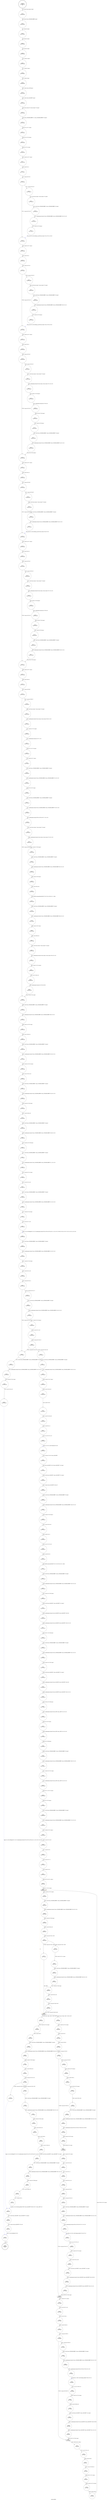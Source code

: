 digraph process_polyline {
label="process_polyline"
40689 [label="N40689\n(rp:56, ep:0)\nexit", shape="doublecircle"]
40690 [label="N40690\n(rp:294, ep:294)\nentry", shape="doublecircle"]
40690 -> 40692 [label="%5 = alloca %struct.stream*, align 8"]
40692 [label="N40692\n(rp:293, ep:293)", shape="circle"]
40692 -> 40693 [label="%6 = alloca %struct._POLYLINE_ORDER*, align 8"]
40693 [label="N40693\n(rp:292, ep:292)", shape="circle"]
40693 -> 40694 [label="%7 = alloca i32, align 4"]
40694 [label="N40694\n(rp:291, ep:291)", shape="circle"]
40694 -> 40695 [label="%8 = alloca i32, align 4"]
40695 [label="N40695\n(rp:290, ep:290)", shape="circle"]
40695 -> 40696 [label="%9 = alloca i32, align 4"]
40696 [label="N40696\n(rp:289, ep:289)", shape="circle"]
40696 -> 40697 [label="%10 = alloca i32, align 4"]
40697 [label="N40697\n(rp:288, ep:288)", shape="circle"]
40697 -> 40698 [label="%11 = alloca i32, align 4"]
40698 [label="N40698\n(rp:287, ep:287)", shape="circle"]
40698 -> 40699 [label="%12 = alloca i8, align 1"]
40699 [label="N40699\n(rp:286, ep:286)", shape="circle"]
40699 -> 40700 [label="%13 = alloca %struct._PEN, align 4"]
40700 [label="N40700\n(rp:285, ep:285)", shape="circle"]
40700 -> 40701 [label="%14 = alloca %struct._RD_POINT*, align 8"]
40701 [label="N40701\n(rp:284, ep:284)", shape="circle"]
40701 -> 40703 [label="store %struct.stream* %0, %struct.stream** %5, align 8"]
40703 [label="N40703\n(rp:283, ep:283)", shape="circle"]
40703 -> 40705 [label="store %struct._POLYLINE_ORDER* %1, %struct._POLYLINE_ORDER** %6, align 8"]
40705 [label="N40705\n(rp:282, ep:282)", shape="circle"]
40705 -> 40707 [label="store i32 %2, i32* %7, align 4"]
40707 [label="N40707\n(rp:281, ep:281)", shape="circle"]
40707 -> 40713 [label="store i32 %3, i32* %8, align 4"]
40713 [label="N40713\n(rp:280, ep:280)", shape="circle"]
40713 -> 40716 [label="store i8 0, i8* %12, align 1"]
40716 [label="N40716\n(rp:279, ep:279)", shape="circle"]
40716 -> 40717 [label="%15 = load i32, i32* %7, align 4"]
40717 [label="N40717\n(rp:278, ep:278)", shape="circle"]
40717 -> 40718 [label="%16 = and i32 %15, 1"]
40718 [label="N40718\n(rp:277, ep:277)", shape="circle"]
40718 -> 40719 [label="%17 = icmp ne i32 %16, 0"]
40719 [label="N40719\n(rp:276, ep:276)", shape="circle"]
40719 -> 41010 [label="[%17 = icmp ne i32 %16, 0]"]
40719 -> 40726 [label="[!(%17 = icmp ne i32 %16, 0)]"]
40721 [label="N40721\n(rp:274, ep:274)", shape="circle"]
40721 -> 40722 [label="%20 = load %struct._POLYLINE_ORDER*, %struct._POLYLINE_ORDER** %6, align 8"]
40722 [label="N40722\n(rp:273, ep:273)", shape="circle"]
40722 -> 40723 [label="%21 = getelementptr inbounds %struct._POLYLINE_ORDER, %struct._POLYLINE_ORDER* %20, i32 0, i32 0"]
40723 [label="N40723\n(rp:272, ep:272)", shape="circle"]
40723 -> 40724 [label="%22 = load i32, i32* %8, align 4"]
40724 [label="N40724\n(rp:271, ep:271)", shape="circle"]
40724 -> 40726 [label="rdp_in_coord --@-- call void @rdp_in_coord(%struct.stream* %19, i16* %21, i32 %22)", style="dashed", color="blue"]
40726 [label="N40726\n(rp:270, ep:270)", shape="circle"]
40726 -> 40727 [label="%24 = load i32, i32* %7, align 4"]
40727 [label="N40727\n(rp:269, ep:269)", shape="circle"]
40727 -> 40728 [label="%25 = and i32 %24, 2"]
40728 [label="N40728\n(rp:268, ep:268)", shape="circle"]
40728 -> 40729 [label="%26 = icmp ne i32 %25, 0"]
40729 [label="N40729\n(rp:267, ep:267)", shape="circle"]
40729 -> 41012 [label="[%26 = icmp ne i32 %25, 0]"]
40729 -> 40736 [label="[!(%26 = icmp ne i32 %25, 0)]"]
40731 [label="N40731\n(rp:265, ep:265)", shape="circle"]
40731 -> 40732 [label="%29 = load %struct._POLYLINE_ORDER*, %struct._POLYLINE_ORDER** %6, align 8"]
40732 [label="N40732\n(rp:264, ep:264)", shape="circle"]
40732 -> 40733 [label="%30 = getelementptr inbounds %struct._POLYLINE_ORDER, %struct._POLYLINE_ORDER* %29, i32 0, i32 1"]
40733 [label="N40733\n(rp:263, ep:263)", shape="circle"]
40733 -> 40734 [label="%31 = load i32, i32* %8, align 4"]
40734 [label="N40734\n(rp:262, ep:262)", shape="circle"]
40734 -> 40736 [label="rdp_in_coord --@-- call void @rdp_in_coord(%struct.stream* %28, i16* %30, i32 %31)", style="dashed", color="blue"]
40736 [label="N40736\n(rp:261, ep:261)", shape="circle"]
40736 -> 40737 [label="%33 = load i32, i32* %7, align 4"]
40737 [label="N40737\n(rp:260, ep:260)", shape="circle"]
40737 -> 40738 [label="%34 = and i32 %33, 4"]
40738 [label="N40738\n(rp:259, ep:259)", shape="circle"]
40738 -> 40739 [label="%35 = icmp ne i32 %34, 0"]
40739 [label="N40739\n(rp:258, ep:258)", shape="circle"]
40739 -> 41014 [label="[%35 = icmp ne i32 %34, 0]"]
40739 -> 40750 [label="[!(%35 = icmp ne i32 %34, 0)]"]
40741 [label="N40741\n(rp:256, ep:256)", shape="circle"]
40741 -> 40742 [label="%38 = getelementptr inbounds %struct.stream, %struct.stream* %37, i32 0, i32 0"]
40742 [label="N40742\n(rp:255, ep:255)", shape="circle"]
40742 -> 40743 [label="%39 = load i8*, i8** %38, align 8"]
40743 [label="N40743\n(rp:254, ep:254)", shape="circle"]
40743 -> 40744 [label="%40 = getelementptr inbounds i8, i8* %39, i32 1"]
40744 [label="N40744\n(rp:253, ep:253)", shape="circle"]
40744 -> 40745 [label="store i8* %40, i8** %38, align 8"]
40745 [label="N40745\n(rp:252, ep:252)", shape="circle"]
40745 -> 40746 [label="%41 = load i8, i8* %39, align 1"]
40746 [label="N40746\n(rp:251, ep:251)", shape="circle"]
40746 -> 40747 [label="%42 = load %struct._POLYLINE_ORDER*, %struct._POLYLINE_ORDER** %6, align 8"]
40747 [label="N40747\n(rp:250, ep:250)", shape="circle"]
40747 -> 40748 [label="%43 = getelementptr inbounds %struct._POLYLINE_ORDER, %struct._POLYLINE_ORDER* %42, i32 0, i32 2"]
40748 [label="N40748\n(rp:249, ep:249)", shape="circle"]
40748 -> 40750 [label="store i8 %41, i8* %43, align 4"]
40750 [label="N40750\n(rp:248, ep:248)", shape="circle"]
40750 -> 40751 [label="%45 = load i32, i32* %7, align 4"]
40751 [label="N40751\n(rp:247, ep:247)", shape="circle"]
40751 -> 40752 [label="%46 = and i32 %45, 16"]
40752 [label="N40752\n(rp:246, ep:246)", shape="circle"]
40752 -> 40753 [label="%47 = icmp ne i32 %46, 0"]
40753 [label="N40753\n(rp:245, ep:245)", shape="circle"]
40753 -> 41016 [label="[%47 = icmp ne i32 %46, 0]"]
40753 -> 40759 [label="[!(%47 = icmp ne i32 %46, 0)]"]
40755 [label="N40755\n(rp:243, ep:243)", shape="circle"]
40755 -> 40756 [label="%50 = load %struct._POLYLINE_ORDER*, %struct._POLYLINE_ORDER** %6, align 8"]
40756 [label="N40756\n(rp:242, ep:242)", shape="circle"]
40756 -> 40757 [label="%51 = getelementptr inbounds %struct._POLYLINE_ORDER, %struct._POLYLINE_ORDER* %50, i32 0, i32 3"]
40757 [label="N40757\n(rp:241, ep:241)", shape="circle"]
40757 -> 40759 [label="rdp_in_colour --@-- call void @rdp_in_colour(%struct.stream* %49, i32* %51)", style="dashed", color="blue"]
40759 [label="N40759\n(rp:240, ep:240)", shape="circle"]
40759 -> 40760 [label="%53 = load i32, i32* %7, align 4"]
40760 [label="N40760\n(rp:239, ep:239)", shape="circle"]
40760 -> 40761 [label="%54 = and i32 %53, 32"]
40761 [label="N40761\n(rp:238, ep:238)", shape="circle"]
40761 -> 40762 [label="%55 = icmp ne i32 %54, 0"]
40762 [label="N40762\n(rp:237, ep:237)", shape="circle"]
40762 -> 41018 [label="[%55 = icmp ne i32 %54, 0]"]
40762 -> 40773 [label="[!(%55 = icmp ne i32 %54, 0)]"]
40764 [label="N40764\n(rp:235, ep:235)", shape="circle"]
40764 -> 40765 [label="%58 = getelementptr inbounds %struct.stream, %struct.stream* %57, i32 0, i32 0"]
40765 [label="N40765\n(rp:234, ep:234)", shape="circle"]
40765 -> 40766 [label="%59 = load i8*, i8** %58, align 8"]
40766 [label="N40766\n(rp:233, ep:233)", shape="circle"]
40766 -> 40767 [label="%60 = getelementptr inbounds i8, i8* %59, i32 1"]
40767 [label="N40767\n(rp:232, ep:232)", shape="circle"]
40767 -> 40768 [label="store i8* %60, i8** %58, align 8"]
40768 [label="N40768\n(rp:231, ep:231)", shape="circle"]
40768 -> 40769 [label="%61 = load i8, i8* %59, align 1"]
40769 [label="N40769\n(rp:230, ep:230)", shape="circle"]
40769 -> 40770 [label="%62 = load %struct._POLYLINE_ORDER*, %struct._POLYLINE_ORDER** %6, align 8"]
40770 [label="N40770\n(rp:229, ep:229)", shape="circle"]
40770 -> 40771 [label="%63 = getelementptr inbounds %struct._POLYLINE_ORDER, %struct._POLYLINE_ORDER* %62, i32 0, i32 4"]
40771 [label="N40771\n(rp:228, ep:228)", shape="circle"]
40771 -> 40773 [label="store i8 %61, i8* %63, align 4"]
40773 [label="N40773\n(rp:227, ep:227)", shape="circle"]
40773 -> 40774 [label="%65 = load i32, i32* %7, align 4"]
40774 [label="N40774\n(rp:226, ep:226)", shape="circle"]
40774 -> 40775 [label="%66 = and i32 %65, 64"]
40775 [label="N40775\n(rp:225, ep:225)", shape="circle"]
40775 -> 40776 [label="%67 = icmp ne i32 %66, 0"]
40776 [label="N40776\n(rp:224, ep:224)", shape="circle"]
40776 -> 41020 [label="[%67 = icmp ne i32 %66, 0]"]
40776 -> 40808 [label="[!(%67 = icmp ne i32 %66, 0)]"]
40778 [label="N40778\n(rp:222, ep:222)", shape="circle"]
40778 -> 40779 [label="%70 = getelementptr inbounds %struct.stream, %struct.stream* %69, i32 0, i32 0"]
40779 [label="N40779\n(rp:221, ep:221)", shape="circle"]
40779 -> 40780 [label="%71 = load i8*, i8** %70, align 8"]
40780 [label="N40780\n(rp:220, ep:220)", shape="circle"]
40780 -> 40781 [label="%72 = getelementptr inbounds i8, i8* %71, i32 1"]
40781 [label="N40781\n(rp:219, ep:219)", shape="circle"]
40781 -> 40782 [label="store i8* %72, i8** %70, align 8"]
40782 [label="N40782\n(rp:218, ep:218)", shape="circle"]
40782 -> 40783 [label="%73 = load i8, i8* %71, align 1"]
40783 [label="N40783\n(rp:217, ep:217)", shape="circle"]
40783 -> 40784 [label="%74 = load %struct._POLYLINE_ORDER*, %struct._POLYLINE_ORDER** %6, align 8"]
40784 [label="N40784\n(rp:216, ep:216)", shape="circle"]
40784 -> 40785 [label="%75 = getelementptr inbounds %struct._POLYLINE_ORDER, %struct._POLYLINE_ORDER* %74, i32 0, i32 5"]
40785 [label="N40785\n(rp:215, ep:215)", shape="circle"]
40785 -> 40786 [label="store i8 %73, i8* %75, align 1"]
40786 [label="N40786\n(rp:214, ep:214)", shape="circle"]
40786 -> 40787 [label="%76 = load %struct._POLYLINE_ORDER*, %struct._POLYLINE_ORDER** %6, align 8"]
40787 [label="N40787\n(rp:213, ep:213)", shape="circle"]
40787 -> 40788 [label="%77 = getelementptr inbounds %struct._POLYLINE_ORDER, %struct._POLYLINE_ORDER* %76, i32 0, i32 6"]
40788 [label="N40788\n(rp:212, ep:212)", shape="circle"]
40788 -> 40789 [label="%78 = getelementptr inbounds [256 x i8], [256 x i8]* %77, i32 0, i32 0"]
40789 [label="N40789\n(rp:211, ep:211)", shape="circle"]
40789 -> 40790 [label="%79 = load %struct.stream*, %struct.stream** %5, align 8"]
40790 [label="N40790\n(rp:210, ep:210)", shape="circle"]
40790 -> 40791 [label="%80 = getelementptr inbounds %struct.stream, %struct.stream* %79, i32 0, i32 0"]
40791 [label="N40791\n(rp:209, ep:209)", shape="circle"]
40791 -> 40792 [label="%81 = load i8*, i8** %80, align 8"]
40792 [label="N40792\n(rp:208, ep:208)", shape="circle"]
40792 -> 40793 [label="%82 = load %struct._POLYLINE_ORDER*, %struct._POLYLINE_ORDER** %6, align 8"]
40793 [label="N40793\n(rp:207, ep:207)", shape="circle"]
40793 -> 40794 [label="%83 = getelementptr inbounds %struct._POLYLINE_ORDER, %struct._POLYLINE_ORDER* %82, i32 0, i32 5"]
40794 [label="N40794\n(rp:206, ep:206)", shape="circle"]
40794 -> 40795 [label="%84 = load i8, i8* %83, align 1"]
40795 [label="N40795\n(rp:205, ep:205)", shape="circle"]
40795 -> 40796 [label="%85 = zext i8 %84 to i64"]
40796 [label="N40796\n(rp:204, ep:204)", shape="circle"]
40796 -> 40797 [label="call void @llvm.memcpy.p0i8.p0i8.i64(i8* %78, i8* %81, i64 %85, i32 1, i1 false)"]
40797 [label="N40797\n(rp:203, ep:203)", shape="circle"]
40797 -> 40798 [label="%86 = load %struct._POLYLINE_ORDER*, %struct._POLYLINE_ORDER** %6, align 8"]
40798 [label="N40798\n(rp:202, ep:202)", shape="circle"]
40798 -> 40799 [label="%87 = getelementptr inbounds %struct._POLYLINE_ORDER, %struct._POLYLINE_ORDER* %86, i32 0, i32 5"]
40799 [label="N40799\n(rp:201, ep:201)", shape="circle"]
40799 -> 40800 [label="%88 = load i8, i8* %87, align 1"]
40800 [label="N40800\n(rp:200, ep:200)", shape="circle"]
40800 -> 40801 [label="%89 = zext i8 %88 to i32"]
40801 [label="N40801\n(rp:199, ep:199)", shape="circle"]
40801 -> 40802 [label="%90 = load %struct.stream*, %struct.stream** %5, align 8"]
40802 [label="N40802\n(rp:198, ep:198)", shape="circle"]
40802 -> 40803 [label="%91 = getelementptr inbounds %struct.stream, %struct.stream* %90, i32 0, i32 0"]
40803 [label="N40803\n(rp:197, ep:197)", shape="circle"]
40803 -> 40804 [label="%92 = load i8*, i8** %91, align 8"]
40804 [label="N40804\n(rp:196, ep:196)", shape="circle"]
40804 -> 40805 [label="%93 = sext i32 %89 to i64"]
40805 [label="N40805\n(rp:195, ep:195)", shape="circle"]
40805 -> 40806 [label="%94 = getelementptr inbounds i8, i8* %92, i64 %93"]
40806 [label="N40806\n(rp:194, ep:194)", shape="circle"]
40806 -> 40808 [label="store i8* %94, i8** %91, align 8"]
40808 [label="N40808\n(rp:193, ep:193)", shape="circle"]
40808 -> 40809 [label="%96 = load %struct._POLYLINE_ORDER*, %struct._POLYLINE_ORDER** %6, align 8"]
40809 [label="N40809\n(rp:192, ep:192)", shape="circle"]
40809 -> 40810 [label="%97 = getelementptr inbounds %struct._POLYLINE_ORDER, %struct._POLYLINE_ORDER* %96, i32 0, i32 0"]
40810 [label="N40810\n(rp:191, ep:191)", shape="circle"]
40810 -> 40811 [label="%98 = load i16, i16* %97, align 4"]
40811 [label="N40811\n(rp:190, ep:190)", shape="circle"]
40811 -> 40812 [label="%99 = sext i16 %98 to i32"]
40812 [label="N40812\n(rp:189, ep:189)", shape="circle"]
40812 -> 40813 [label="%100 = load %struct._POLYLINE_ORDER*, %struct._POLYLINE_ORDER** %6, align 8"]
40813 [label="N40813\n(rp:188, ep:188)", shape="circle"]
40813 -> 40814 [label="%101 = getelementptr inbounds %struct._POLYLINE_ORDER, %struct._POLYLINE_ORDER* %100, i32 0, i32 1"]
40814 [label="N40814\n(rp:187, ep:187)", shape="circle"]
40814 -> 40815 [label="%102 = load i16, i16* %101, align 2"]
40815 [label="N40815\n(rp:186, ep:186)", shape="circle"]
40815 -> 40816 [label="%103 = sext i16 %102 to i32"]
40816 [label="N40816\n(rp:185, ep:185)", shape="circle"]
40816 -> 40817 [label="%104 = load %struct._POLYLINE_ORDER*, %struct._POLYLINE_ORDER** %6, align 8"]
40817 [label="N40817\n(rp:184, ep:184)", shape="circle"]
40817 -> 40818 [label="%105 = getelementptr inbounds %struct._POLYLINE_ORDER, %struct._POLYLINE_ORDER* %104, i32 0, i32 2"]
40818 [label="N40818\n(rp:183, ep:183)", shape="circle"]
40818 -> 40819 [label="%106 = load i8, i8* %105, align 4"]
40819 [label="N40819\n(rp:182, ep:182)", shape="circle"]
40819 -> 40820 [label="%107 = zext i8 %106 to i32"]
40820 [label="N40820\n(rp:181, ep:181)", shape="circle"]
40820 -> 40821 [label="%108 = load %struct._POLYLINE_ORDER*, %struct._POLYLINE_ORDER** %6, align 8"]
40821 [label="N40821\n(rp:180, ep:180)", shape="circle"]
40821 -> 40822 [label="%109 = getelementptr inbounds %struct._POLYLINE_ORDER, %struct._POLYLINE_ORDER* %108, i32 0, i32 3"]
40822 [label="N40822\n(rp:179, ep:179)", shape="circle"]
40822 -> 40823 [label="%110 = load i32, i32* %109, align 4"]
40823 [label="N40823\n(rp:178, ep:178)", shape="circle"]
40823 -> 40824 [label="%111 = load %struct._POLYLINE_ORDER*, %struct._POLYLINE_ORDER** %6, align 8"]
40824 [label="N40824\n(rp:177, ep:177)", shape="circle"]
40824 -> 40825 [label="%112 = getelementptr inbounds %struct._POLYLINE_ORDER, %struct._POLYLINE_ORDER* %111, i32 0, i32 4"]
40825 [label="N40825\n(rp:176, ep:176)", shape="circle"]
40825 -> 40826 [label="%113 = load i8, i8* %112, align 4"]
40826 [label="N40826\n(rp:175, ep:175)", shape="circle"]
40826 -> 40827 [label="%114 = zext i8 %113 to i32"]
40827 [label="N40827\n(rp:174, ep:174)", shape="circle"]
40827 -> 40828 [label="%115 = load %struct._POLYLINE_ORDER*, %struct._POLYLINE_ORDER** %6, align 8"]
40828 [label="N40828\n(rp:173, ep:173)", shape="circle"]
40828 -> 40829 [label="%116 = getelementptr inbounds %struct._POLYLINE_ORDER, %struct._POLYLINE_ORDER* %115, i32 0, i32 5"]
40829 [label="N40829\n(rp:172, ep:172)", shape="circle"]
40829 -> 40830 [label="%117 = load i8, i8* %116, align 1"]
40830 [label="N40830\n(rp:171, ep:171)", shape="circle"]
40830 -> 40831 [label="%118 = zext i8 %117 to i32"]
40831 [label="N40831\n(rp:170, ep:170)", shape="circle"]
40831 -> 40832 [label="logger --@-- call void @logger(i32 5, i32 0, i8* getelementptr inbounds ([63 x i8], [63 x i8]* @.str.30.111, i32 0, i32 0), i32 %99, i32 %103, i32 %107, i32 %110, i32 %114, i32 %118)", style="dashed", color="blue"]
40832 [label="N40832\n(rp:169, ep:169)", shape="circle"]
40832 -> 40833 [label="%119 = load %struct._POLYLINE_ORDER*, %struct._POLYLINE_ORDER** %6, align 8"]
40833 [label="N40833\n(rp:168, ep:168)", shape="circle"]
40833 -> 40834 [label="%120 = getelementptr inbounds %struct._POLYLINE_ORDER, %struct._POLYLINE_ORDER* %119, i32 0, i32 2"]
40834 [label="N40834\n(rp:167, ep:167)", shape="circle"]
40834 -> 40835 [label="%121 = load i8, i8* %120, align 4"]
40835 [label="N40835\n(rp:166, ep:166)", shape="circle"]
40835 -> 40836 [label="%122 = zext i8 %121 to i32"]
40836 [label="N40836\n(rp:165, ep:165)", shape="circle"]
40836 -> 40837 [label="%123 = icmp slt i32 %122, 1"]
40837 [label="N40837\n(rp:164, ep:164)", shape="circle"]
40837 -> 41023 [label="[!(%123 = icmp slt i32 %122, 1)]"]
40837 -> 40844 [label="[%123 = icmp slt i32 %122, 1]"]
40839 [label="N40839\n(rp:162, ep:162)", shape="circle"]
40839 -> 40840 [label="%126 = getelementptr inbounds %struct._POLYLINE_ORDER, %struct._POLYLINE_ORDER* %125, i32 0, i32 2"]
40840 [label="N40840\n(rp:161, ep:161)", shape="circle"]
40840 -> 40841 [label="%127 = load i8, i8* %126, align 4"]
40841 [label="N40841\n(rp:160, ep:160)", shape="circle"]
40841 -> 40842 [label="%128 = zext i8 %127 to i32"]
40842 [label="N40842\n(rp:159, ep:159)", shape="circle"]
40842 -> 40843 [label="%129 = icmp sgt i32 %128, 16"]
40843 [label="N40843\n(rp:158, ep:158)", shape="circle"]
40843 -> 41025 [label="[!(%129 = icmp sgt i32 %128, 16)]"]
40843 -> 40844 [label="[%129 = icmp sgt i32 %128, 16]"]
40844 [label="N40844\n(rp:157, ep:157)", shape="circle"]
40844 -> 40845 [label="%131 = load %struct._POLYLINE_ORDER*, %struct._POLYLINE_ORDER** %6, align 8"]
40845 [label="N40845\n(rp:156, ep:156)", shape="circle"]
40845 -> 40846 [label="%132 = getelementptr inbounds %struct._POLYLINE_ORDER, %struct._POLYLINE_ORDER* %131, i32 0, i32 2"]
40846 [label="N40846\n(rp:155, ep:155)", shape="circle"]
40846 -> 40847 [label="%133 = load i8, i8* %132, align 4"]
40847 [label="N40847\n(rp:154, ep:154)", shape="circle"]
40847 -> 40848 [label="%134 = zext i8 %133 to i32"]
40848 [label="N40848\n(rp:153, ep:153)", shape="circle"]
40848 -> 41009 [label="logger --@-- call void @logger(i32 5, i32 3, i8* getelementptr inbounds ([34 x i8], [34 x i8]* @.str.31.112, i32 0, i32 0), i32 %134)", style="dashed", color="blue"]
40851 [label="N40851\n(rp:151, ep:151)", shape="circle"]
40851 -> 40852 [label="%137 = getelementptr inbounds %struct._POLYLINE_ORDER, %struct._POLYLINE_ORDER* %136, i32 0, i32 4"]
40852 [label="N40852\n(rp:150, ep:150)", shape="circle"]
40852 -> 40853 [label="%138 = load i8, i8* %137, align 4"]
40853 [label="N40853\n(rp:149, ep:149)", shape="circle"]
40853 -> 40854 [label="%139 = zext i8 %138 to i32"]
40854 [label="N40854\n(rp:148, ep:148)", shape="circle"]
40854 -> 40855 [label="%140 = add i32 %139, 1"]
40855 [label="N40855\n(rp:147, ep:147)", shape="circle"]
40855 -> 40856 [label="%141 = sext i32 %140 to i64"]
40856 [label="N40856\n(rp:146, ep:146)", shape="circle"]
40856 -> 40857 [label="%142 = mul i64 %141, 4"]
40857 [label="N40857\n(rp:145, ep:145)", shape="circle"]
40857 -> 40858 [label="%143 = trunc i64 %142 to i32"]
40858 [label="N40858\n(rp:144, ep:144)", shape="circle"]
40858 -> 40859 [label="xmalloc --@-- %144 = call i8* @xmalloc(i32 %143)", style="dashed", color="blue"]
40859 [label="N40859\n(rp:143, ep:143)", shape="circle"]
40859 -> 40860 [label="%145 = bitcast i8* %144 to %struct._RD_POINT*"]
40860 [label="N40860\n(rp:142, ep:142)", shape="circle"]
40860 -> 40861 [label="store %struct._RD_POINT* %145, %struct._RD_POINT** %14, align 8"]
40861 [label="N40861\n(rp:141, ep:141)", shape="circle"]
40861 -> 40862 [label="%146 = load %struct._RD_POINT*, %struct._RD_POINT** %14, align 8"]
40862 [label="N40862\n(rp:140, ep:140)", shape="circle"]
40862 -> 40863 [label="%147 = bitcast %struct._RD_POINT* %146 to i8*"]
40863 [label="N40863\n(rp:139, ep:139)", shape="circle"]
40863 -> 40864 [label="%148 = load %struct._POLYLINE_ORDER*, %struct._POLYLINE_ORDER** %6, align 8"]
40864 [label="N40864\n(rp:138, ep:138)", shape="circle"]
40864 -> 40865 [label="%149 = getelementptr inbounds %struct._POLYLINE_ORDER, %struct._POLYLINE_ORDER* %148, i32 0, i32 4"]
40865 [label="N40865\n(rp:137, ep:137)", shape="circle"]
40865 -> 40866 [label="%150 = load i8, i8* %149, align 4"]
40866 [label="N40866\n(rp:136, ep:136)", shape="circle"]
40866 -> 40867 [label="%151 = zext i8 %150 to i32"]
40867 [label="N40867\n(rp:135, ep:135)", shape="circle"]
40867 -> 40868 [label="%152 = add i32 %151, 1"]
40868 [label="N40868\n(rp:134, ep:134)", shape="circle"]
40868 -> 40869 [label="%153 = sext i32 %152 to i64"]
40869 [label="N40869\n(rp:133, ep:133)", shape="circle"]
40869 -> 40870 [label="%154 = mul i64 %153, 4"]
40870 [label="N40870\n(rp:132, ep:132)", shape="circle"]
40870 -> 40871 [label="call void @llvm.memset.p0i8.i64(i8* %147, i8 0, i64 %154, i32 2, i1 false)"]
40871 [label="N40871\n(rp:131, ep:131)", shape="circle"]
40871 -> 40872 [label="%155 = load %struct._POLYLINE_ORDER*, %struct._POLYLINE_ORDER** %6, align 8"]
40872 [label="N40872\n(rp:130, ep:130)", shape="circle"]
40872 -> 40873 [label="%156 = getelementptr inbounds %struct._POLYLINE_ORDER, %struct._POLYLINE_ORDER* %155, i32 0, i32 0"]
40873 [label="N40873\n(rp:129, ep:129)", shape="circle"]
40873 -> 40874 [label="%157 = load i16, i16* %156, align 4"]
40874 [label="N40874\n(rp:128, ep:128)", shape="circle"]
40874 -> 40875 [label="%158 = load %struct._RD_POINT*, %struct._RD_POINT** %14, align 8"]
40875 [label="N40875\n(rp:127, ep:127)", shape="circle"]
40875 -> 40876 [label="%159 = getelementptr inbounds %struct._RD_POINT, %struct._RD_POINT* %158, i64 0"]
40876 [label="N40876\n(rp:126, ep:126)", shape="circle"]
40876 -> 40877 [label="%160 = getelementptr inbounds %struct._RD_POINT, %struct._RD_POINT* %159, i32 0, i32 0"]
40877 [label="N40877\n(rp:125, ep:125)", shape="circle"]
40877 -> 40878 [label="store i16 %157, i16* %160, align 2"]
40878 [label="N40878\n(rp:124, ep:124)", shape="circle"]
40878 -> 40879 [label="%161 = load %struct._POLYLINE_ORDER*, %struct._POLYLINE_ORDER** %6, align 8"]
40879 [label="N40879\n(rp:123, ep:123)", shape="circle"]
40879 -> 40880 [label="%162 = getelementptr inbounds %struct._POLYLINE_ORDER, %struct._POLYLINE_ORDER* %161, i32 0, i32 1"]
40880 [label="N40880\n(rp:122, ep:122)", shape="circle"]
40880 -> 40881 [label="%163 = load i16, i16* %162, align 2"]
40881 [label="N40881\n(rp:121, ep:121)", shape="circle"]
40881 -> 40882 [label="%164 = load %struct._RD_POINT*, %struct._RD_POINT** %14, align 8"]
40882 [label="N40882\n(rp:120, ep:120)", shape="circle"]
40882 -> 40883 [label="%165 = getelementptr inbounds %struct._RD_POINT, %struct._RD_POINT* %164, i64 0"]
40883 [label="N40883\n(rp:119, ep:119)", shape="circle"]
40883 -> 40884 [label="%166 = getelementptr inbounds %struct._RD_POINT, %struct._RD_POINT* %165, i32 0, i32 1"]
40884 [label="N40884\n(rp:118, ep:118)", shape="circle"]
40884 -> 40885 [label="store i16 %163, i16* %166, align 2"]
40885 [label="N40885\n(rp:117, ep:117)", shape="circle"]
40885 -> 40886 [label="%167 = getelementptr inbounds %struct._PEN, %struct._PEN* %13, i32 0, i32 1"]
40886 [label="N40886\n(rp:116, ep:116)", shape="circle"]
40886 -> 40887 [label="store i8 0, i8* %167, align 1"]
40887 [label="N40887\n(rp:115, ep:115)", shape="circle"]
40887 -> 40888 [label="%168 = getelementptr inbounds %struct._PEN, %struct._PEN* %13, i32 0, i32 0"]
40888 [label="N40888\n(rp:114, ep:114)", shape="circle"]
40888 -> 40889 [label="store i8 0, i8* %168, align 4"]
40889 [label="N40889\n(rp:113, ep:113)", shape="circle"]
40889 -> 40890 [label="%169 = load %struct._POLYLINE_ORDER*, %struct._POLYLINE_ORDER** %6, align 8"]
40890 [label="N40890\n(rp:112, ep:112)", shape="circle"]
40890 -> 40891 [label="%170 = getelementptr inbounds %struct._POLYLINE_ORDER, %struct._POLYLINE_ORDER* %169, i32 0, i32 3"]
40891 [label="N40891\n(rp:111, ep:111)", shape="circle"]
40891 -> 40892 [label="%171 = load i32, i32* %170, align 4"]
40892 [label="N40892\n(rp:110, ep:110)", shape="circle"]
40892 -> 40893 [label="%172 = getelementptr inbounds %struct._PEN, %struct._PEN* %13, i32 0, i32 2"]
40893 [label="N40893\n(rp:109, ep:109)", shape="circle"]
40893 -> 40894 [label="store i32 %171, i32* %172, align 4"]
40894 [label="N40894\n(rp:108, ep:108)", shape="circle"]
40894 -> 40895 [label="store i32 0, i32* %9, align 4"]
40895 [label="N40895\n(rp:107, ep:107)", shape="circle"]
40895 -> 40896 [label="%173 = load %struct._POLYLINE_ORDER*, %struct._POLYLINE_ORDER** %6, align 8"]
40896 [label="N40896\n(rp:106, ep:106)", shape="circle"]
40896 -> 40897 [label="%174 = getelementptr inbounds %struct._POLYLINE_ORDER, %struct._POLYLINE_ORDER* %173, i32 0, i32 4"]
40897 [label="N40897\n(rp:105, ep:105)", shape="circle"]
40897 -> 40898 [label="%175 = load i8, i8* %174, align 4"]
40898 [label="N40898\n(rp:104, ep:104)", shape="circle"]
40898 -> 40899 [label="%176 = zext i8 %175 to i32"]
40899 [label="N40899\n(rp:103, ep:103)", shape="circle"]
40899 -> 40900 [label="%177 = sub i32 %176, 1"]
40900 [label="N40900\n(rp:102, ep:102)", shape="circle"]
40900 -> 40901 [label="%178 = sdiv i32 %177, 4"]
40901 [label="N40901\n(rp:101, ep:101)", shape="circle"]
40901 -> 40902 [label="%179 = add i32 %178, 1"]
40902 [label="N40902\n(rp:100, ep:100)", shape="circle"]
40902 -> 40903 [label="store i32 %179, i32* %11, align 4"]
40903 [label="N40903\n(rp:99, ep:99)", shape="circle"]
40903 -> 40905 [label="store i32 1, i32* %10, align 4"]
40905 [label="N40905\n(rp:98, ep:42)", shape="box"]
40905 -> 40906 [label="%181 = load i32, i32* %10, align 4"]
40905 -> 40905 [label="@", style="dashed", color="orange"]
40905 -> 40919 [label="@", style="dashed", color="orange"]
40906 [label="N40906\n(rp:97, ep:41)", shape="circle"]
40906 -> 40907 [label="%182 = load %struct._POLYLINE_ORDER*, %struct._POLYLINE_ORDER** %6, align 8"]
40907 [label="N40907\n(rp:96, ep:40)", shape="circle"]
40907 -> 40908 [label="%183 = getelementptr inbounds %struct._POLYLINE_ORDER, %struct._POLYLINE_ORDER* %182, i32 0, i32 4"]
40908 [label="N40908\n(rp:95, ep:39)", shape="circle"]
40908 -> 40909 [label="%184 = load i8, i8* %183, align 4"]
40909 [label="N40909\n(rp:94, ep:38)", shape="circle"]
40909 -> 40910 [label="%185 = zext i8 %184 to i32"]
40910 [label="N40910\n(rp:93, ep:37)", shape="circle"]
40910 -> 40911 [label="%186 = icmp sle i32 %181, %185"]
40911 [label="N40911\n(rp:92, ep:36)", shape="circle"]
40911 -> 41026 [label="[%186 = icmp sle i32 %181, %185]"]
40911 -> 41027 [label="[!(%186 = icmp sle i32 %181, %185)]"]
40913 [label="N40913\n(rp:89, ep:34)", shape="circle"]
40913 -> 40914 [label="%189 = load %struct._POLYLINE_ORDER*, %struct._POLYLINE_ORDER** %6, align 8"]
40914 [label="N40914\n(rp:88, ep:33)", shape="circle"]
40914 -> 40915 [label="%190 = getelementptr inbounds %struct._POLYLINE_ORDER, %struct._POLYLINE_ORDER* %189, i32 0, i32 5"]
40915 [label="N40915\n(rp:87, ep:32)", shape="circle"]
40915 -> 40916 [label="%191 = load i8, i8* %190, align 1"]
40916 [label="N40916\n(rp:86, ep:31)", shape="circle"]
40916 -> 40917 [label="%192 = zext i8 %191 to i32"]
40917 [label="N40917\n(rp:85, ep:30)", shape="circle"]
40917 -> 40918 [label="%193 = icmp slt i32 %188, %192"]
40918 [label="N40918\n(rp:84, ep:29)", shape="circle"]
40918 -> 40919 [label="195 = [%193 = icmp slt i32 %188, %192]"]
40919 [label="N40919\n(rp:83, ep:27)", shape="box"]
40919 -> 41030 [label="[%195 = phi i1 [ false, %180 ], [ %193, %187 ]]"]
40919 -> 41031 [label="[!(%195 = phi i1 [ false, %180 ], [ %193, %187 ])]"]
40921 [label="N40921\n(rp:54, ep:97)", shape="circle"]
40921 -> 40922 [label="%198 = sub i32 %197, 1"]
40922 [label="N40922\n(rp:53, ep:96)", shape="circle"]
40922 -> 40923 [label="%199 = srem i32 %198, 4"]
40923 [label="N40923\n(rp:52, ep:95)", shape="circle"]
40923 -> 40924 [label="%200 = icmp eq i32 %199, 0"]
40924 [label="N40924\n(rp:51, ep:94)", shape="circle"]
40924 -> 41032 [label="[%200 = icmp eq i32 %199, 0]"]
40924 -> 40935 [label="[!(%200 = icmp eq i32 %199, 0)]"]
40926 [label="N40926\n(rp:49, ep:92)", shape="circle"]
40926 -> 40927 [label="%203 = add i32 %202, 1"]
40927 [label="N40927\n(rp:48, ep:91)", shape="circle"]
40927 -> 40928 [label="store i32 %203, i32* %9, align 4"]
40928 [label="N40928\n(rp:47, ep:90)", shape="circle"]
40928 -> 40929 [label="%204 = sext i32 %202 to i64"]
40929 [label="N40929\n(rp:46, ep:89)", shape="circle"]
40929 -> 40930 [label="%205 = load %struct._POLYLINE_ORDER*, %struct._POLYLINE_ORDER** %6, align 8"]
40930 [label="N40930\n(rp:45, ep:88)", shape="circle"]
40930 -> 40931 [label="%206 = getelementptr inbounds %struct._POLYLINE_ORDER, %struct._POLYLINE_ORDER* %205, i32 0, i32 6"]
40931 [label="N40931\n(rp:44, ep:87)", shape="circle"]
40931 -> 40932 [label="%207 = getelementptr inbounds [256 x i8], [256 x i8]* %206, i64 0, i64 %204"]
40932 [label="N40932\n(rp:43, ep:86)", shape="circle"]
40932 -> 40933 [label="%208 = load i8, i8* %207, align 1"]
40933 [label="N40933\n(rp:42, ep:85)", shape="circle"]
40933 -> 40935 [label="store i8 %208, i8* %12, align 1"]
40935 [label="N40935\n(rp:41, ep:84)", shape="box"]
40935 -> 40936 [label="%210 = load i8, i8* %12, align 1"]
40936 [label="N40936\n(rp:40, ep:83)", shape="circle"]
40936 -> 40937 [label="%211 = zext i8 %210 to i32"]
40937 [label="N40937\n(rp:39, ep:82)", shape="circle"]
40937 -> 40938 [label="%212 = xor i32 %211, -1"]
40938 [label="N40938\n(rp:38, ep:81)", shape="circle"]
40938 -> 40939 [label="%213 = and i32 %212, 128"]
40939 [label="N40939\n(rp:37, ep:80)", shape="circle"]
40939 -> 40940 [label="%214 = icmp ne i32 %213, 0"]
40940 [label="N40940\n(rp:36, ep:79)", shape="circle"]
40940 -> 41034 [label="[%214 = icmp ne i32 %213, 0]"]
40940 -> 40953 [label="[!(%214 = icmp ne i32 %213, 0)]"]
40942 [label="N40942\n(rp:34, ep:77)", shape="circle"]
40942 -> 40943 [label="%217 = getelementptr inbounds %struct._POLYLINE_ORDER, %struct._POLYLINE_ORDER* %216, i32 0, i32 6"]
40943 [label="N40943\n(rp:33, ep:76)", shape="circle"]
40943 -> 40944 [label="%218 = getelementptr inbounds [256 x i8], [256 x i8]* %217, i32 0, i32 0"]
40944 [label="N40944\n(rp:32, ep:75)", shape="circle"]
40944 -> 40945 [label="parse_delta --@-- %219 = call i32 @parse_delta(i8* %218, i32* %11)", style="dashed", color="blue"]
40945 [label="N40945\n(rp:31, ep:74)", shape="circle"]
40945 -> 40946 [label="%220 = trunc i32 %219 to i16"]
40946 [label="N40946\n(rp:30, ep:73)", shape="circle"]
40946 -> 40947 [label="%221 = load i32, i32* %10, align 4"]
40947 [label="N40947\n(rp:29, ep:72)", shape="circle"]
40947 -> 40948 [label="%222 = sext i32 %221 to i64"]
40948 [label="N40948\n(rp:28, ep:71)", shape="circle"]
40948 -> 40949 [label="%223 = load %struct._RD_POINT*, %struct._RD_POINT** %14, align 8"]
40949 [label="N40949\n(rp:27, ep:70)", shape="circle"]
40949 -> 40950 [label="%224 = getelementptr inbounds %struct._RD_POINT, %struct._RD_POINT* %223, i64 %222"]
40950 [label="N40950\n(rp:26, ep:69)", shape="circle"]
40950 -> 40951 [label="%225 = getelementptr inbounds %struct._RD_POINT, %struct._RD_POINT* %224, i32 0, i32 0"]
40951 [label="N40951\n(rp:25, ep:68)", shape="circle"]
40951 -> 40953 [label="store i16 %220, i16* %225, align 2"]
40953 [label="N40953\n(rp:24, ep:67)", shape="box"]
40953 -> 40954 [label="%227 = load i8, i8* %12, align 1"]
40954 [label="N40954\n(rp:23, ep:66)", shape="circle"]
40954 -> 40955 [label="%228 = zext i8 %227 to i32"]
40955 [label="N40955\n(rp:22, ep:65)", shape="circle"]
40955 -> 40956 [label="%229 = xor i32 %228, -1"]
40956 [label="N40956\n(rp:21, ep:64)", shape="circle"]
40956 -> 40957 [label="%230 = and i32 %229, 64"]
40957 [label="N40957\n(rp:20, ep:63)", shape="circle"]
40957 -> 40958 [label="%231 = icmp ne i32 %230, 0"]
40958 [label="N40958\n(rp:19, ep:62)", shape="circle"]
40958 -> 41036 [label="[%231 = icmp ne i32 %230, 0]"]
40958 -> 40971 [label="[!(%231 = icmp ne i32 %230, 0)]"]
40960 [label="N40960\n(rp:17, ep:60)", shape="circle"]
40960 -> 40961 [label="%234 = getelementptr inbounds %struct._POLYLINE_ORDER, %struct._POLYLINE_ORDER* %233, i32 0, i32 6"]
40961 [label="N40961\n(rp:16, ep:59)", shape="circle"]
40961 -> 40962 [label="%235 = getelementptr inbounds [256 x i8], [256 x i8]* %234, i32 0, i32 0"]
40962 [label="N40962\n(rp:15, ep:58)", shape="circle"]
40962 -> 40963 [label="parse_delta --@-- %236 = call i32 @parse_delta(i8* %235, i32* %11)", style="dashed", color="blue"]
40963 [label="N40963\n(rp:14, ep:57)", shape="circle"]
40963 -> 40964 [label="%237 = trunc i32 %236 to i16"]
40964 [label="N40964\n(rp:13, ep:56)", shape="circle"]
40964 -> 40965 [label="%238 = load i32, i32* %10, align 4"]
40965 [label="N40965\n(rp:12, ep:55)", shape="circle"]
40965 -> 40966 [label="%239 = sext i32 %238 to i64"]
40966 [label="N40966\n(rp:11, ep:54)", shape="circle"]
40966 -> 40967 [label="%240 = load %struct._RD_POINT*, %struct._RD_POINT** %14, align 8"]
40967 [label="N40967\n(rp:10, ep:53)", shape="circle"]
40967 -> 40968 [label="%241 = getelementptr inbounds %struct._RD_POINT, %struct._RD_POINT* %240, i64 %239"]
40968 [label="N40968\n(rp:9, ep:52)", shape="circle"]
40968 -> 40969 [label="%242 = getelementptr inbounds %struct._RD_POINT, %struct._RD_POINT* %241, i32 0, i32 1"]
40969 [label="N40969\n(rp:8, ep:51)", shape="circle"]
40969 -> 40971 [label="store i16 %237, i16* %242, align 2"]
40971 [label="N40971\n(rp:7, ep:50)", shape="box"]
40971 -> 40972 [label="%244 = load i8, i8* %12, align 1"]
40972 [label="N40972\n(rp:6, ep:49)", shape="circle"]
40972 -> 40973 [label="%245 = zext i8 %244 to i32"]
40973 [label="N40973\n(rp:5, ep:48)", shape="circle"]
40973 -> 40974 [label="%246 = shl i32 %245, 2"]
40974 [label="N40974\n(rp:4, ep:47)", shape="circle"]
40974 -> 40975 [label="%247 = trunc i32 %246 to i8"]
40975 [label="N40975\n(rp:3, ep:46)", shape="circle"]
40975 -> 40977 [label="store i8 %247, i8* %12, align 1"]
40977 [label="N40977\n(rp:2, ep:45)", shape="circle"]
40977 -> 40978 [label="%249 = load i32, i32* %10, align 4"]
40978 [label="N40978\n(rp:1, ep:44)", shape="circle"]
40978 -> 40979 [label="%250 = add i32 %249, 1"]
40979 [label="N40979\n(rp:0, ep:43)", shape="circle"]
40979 -> 40905 [label="store i32 %250, i32* %10, align 4"]
40982 [label="N40982\n(rp:81, ep:25)", shape="circle"]
40982 -> 40983 [label="%253 = sub i32 %252, 1"]
40983 [label="N40983\n(rp:80, ep:24)", shape="circle"]
40983 -> 40984 [label="%254 = load %struct._POLYLINE_ORDER*, %struct._POLYLINE_ORDER** %6, align 8"]
40984 [label="N40984\n(rp:79, ep:23)", shape="circle"]
40984 -> 40985 [label="%255 = getelementptr inbounds %struct._POLYLINE_ORDER, %struct._POLYLINE_ORDER* %254, i32 0, i32 4"]
40985 [label="N40985\n(rp:78, ep:22)", shape="circle"]
40985 -> 40986 [label="%256 = load i8, i8* %255, align 4"]
40986 [label="N40986\n(rp:77, ep:21)", shape="circle"]
40986 -> 40987 [label="%257 = zext i8 %256 to i32"]
40987 [label="N40987\n(rp:76, ep:20)", shape="circle"]
40987 -> 40988 [label="%258 = icmp eq i32 %253, %257"]
40988 [label="N40988\n(rp:75, ep:19)", shape="circle"]
40988 -> 41038 [label="[%258 = icmp eq i32 %253, %257]"]
40988 -> 41039 [label="[!(%258 = icmp eq i32 %253, %257)]"]
40990 [label="N40990\n(rp:72, ep:16)", shape="circle"]
40990 -> 40991 [label="%261 = getelementptr inbounds %struct._POLYLINE_ORDER, %struct._POLYLINE_ORDER* %260, i32 0, i32 2"]
40991 [label="N40991\n(rp:71, ep:15)", shape="circle"]
40991 -> 40992 [label="%262 = load i8, i8* %261, align 4"]
40992 [label="N40992\n(rp:70, ep:14)", shape="circle"]
40992 -> 40993 [label="%263 = zext i8 %262 to i32"]
40993 [label="N40993\n(rp:69, ep:13)", shape="circle"]
40993 -> 40994 [label="%264 = sub i32 %263, 1"]
40994 [label="N40994\n(rp:68, ep:12)", shape="circle"]
40994 -> 40995 [label="%265 = trunc i32 %264 to i8"]
40995 [label="N40995\n(rp:67, ep:11)", shape="circle"]
40995 -> 40996 [label="%266 = load %struct._RD_POINT*, %struct._RD_POINT** %14, align 8"]
40996 [label="N40996\n(rp:66, ep:10)", shape="circle"]
40996 -> 40997 [label="%267 = load %struct._POLYLINE_ORDER*, %struct._POLYLINE_ORDER** %6, align 8"]
40997 [label="N40997\n(rp:65, ep:9)", shape="circle"]
40997 -> 40998 [label="%268 = getelementptr inbounds %struct._POLYLINE_ORDER, %struct._POLYLINE_ORDER* %267, i32 0, i32 4"]
40998 [label="N40998\n(rp:64, ep:8)", shape="circle"]
40998 -> 40999 [label="%269 = load i8, i8* %268, align 4"]
40999 [label="N40999\n(rp:63, ep:7)", shape="circle"]
40999 -> 41000 [label="%270 = zext i8 %269 to i32"]
41000 [label="N41000\n(rp:62, ep:6)", shape="circle"]
41000 -> 41001 [label="%271 = add i32 %270, 1"]
41001 [label="N41001\n(rp:61, ep:5)", shape="circle"]
41001 -> 41005 [label="ui_polyline --@-- call void @ui_polyline(i8 %265, %struct._RD_POINT* %266, i32 %271, %struct._PEN* %13)", style="dashed", color="blue"]
41005 [label="N41005\n(rp:60, ep:4)", shape="circle"]
41005 -> 41006 [label="%274 = load %struct._RD_POINT*, %struct._RD_POINT** %14, align 8"]
41006 [label="N41006\n(rp:59, ep:3)", shape="circle"]
41006 -> 41007 [label="%275 = bitcast %struct._RD_POINT* %274 to i8*"]
41007 [label="N41007\n(rp:58, ep:2)", shape="circle"]
41007 -> 41009 [label="xfree --@-- call void @xfree(i8* %275)", style="dashed", color="blue"]
41009 [label="N41009\n(rp:57, ep:1)", shape="circle"]
41009 -> 40689 [label="ret void"]
41010 [label="N41010\n(rp:275, ep:275)", shape="circle"]
41010 -> 40721 [label="%19 = load %struct.stream*, %struct.stream** %5, align 8"]
41012 [label="N41012\n(rp:266, ep:266)", shape="circle"]
41012 -> 40731 [label="%28 = load %struct.stream*, %struct.stream** %5, align 8"]
41014 [label="N41014\n(rp:257, ep:257)", shape="circle"]
41014 -> 40741 [label="%37 = load %struct.stream*, %struct.stream** %5, align 8"]
41016 [label="N41016\n(rp:244, ep:244)", shape="circle"]
41016 -> 40755 [label="%49 = load %struct.stream*, %struct.stream** %5, align 8"]
41018 [label="N41018\n(rp:236, ep:236)", shape="circle"]
41018 -> 40764 [label="%57 = load %struct.stream*, %struct.stream** %5, align 8"]
41020 [label="N41020\n(rp:223, ep:223)", shape="circle"]
41020 -> 40778 [label="%69 = load %struct.stream*, %struct.stream** %5, align 8"]
41023 [label="N41023\n(rp:163, ep:163)", shape="circle"]
41023 -> 40839 [label="%125 = load %struct._POLYLINE_ORDER*, %struct._POLYLINE_ORDER** %6, align 8"]
41025 [label="N41025\n(rp:152, ep:152)", shape="circle"]
41025 -> 40851 [label="%136 = load %struct._POLYLINE_ORDER*, %struct._POLYLINE_ORDER** %6, align 8"]
41026 [label="N41026\n(rp:90, ep:35)", shape="circle"]
41026 -> 40913 [label="%188 = load i32, i32* %11, align 4"]
41027 [label="N41027\n(rp:91, ep:28)", shape="circle"]
41027 -> 40919 [label="195 = [false]"]
41030 [label="N41030\n(rp:55, ep:98)", shape="circle"]
41030 -> 40921 [label="%197 = load i32, i32* %10, align 4"]
41031 [label="N41031\n(rp:82, ep:26)", shape="circle"]
41031 -> 40982 [label="%252 = load i32, i32* %10, align 4"]
41032 [label="N41032\n(rp:50, ep:93)", shape="circle"]
41032 -> 40926 [label="%202 = load i32, i32* %9, align 4"]
41034 [label="N41034\n(rp:35, ep:78)", shape="circle"]
41034 -> 40942 [label="%216 = load %struct._POLYLINE_ORDER*, %struct._POLYLINE_ORDER** %6, align 8"]
41036 [label="N41036\n(rp:18, ep:61)", shape="circle"]
41036 -> 40960 [label="%233 = load %struct._POLYLINE_ORDER*, %struct._POLYLINE_ORDER** %6, align 8"]
41038 [label="N41038\n(rp:73, ep:17)", shape="circle"]
41038 -> 40990 [label="%260 = load %struct._POLYLINE_ORDER*, %struct._POLYLINE_ORDER** %6, align 8"]
41039 [label="N41039\n(rp:74, ep:18)", shape="circle"]
41039 -> 41005 [label="logger --@-- call void @logger(i32 5, i32 3, i8* getelementptr inbounds ([32 x i8], [32 x i8]* @.str.32.113, i32 0, i32 0))", style="dashed", color="blue"]
}

